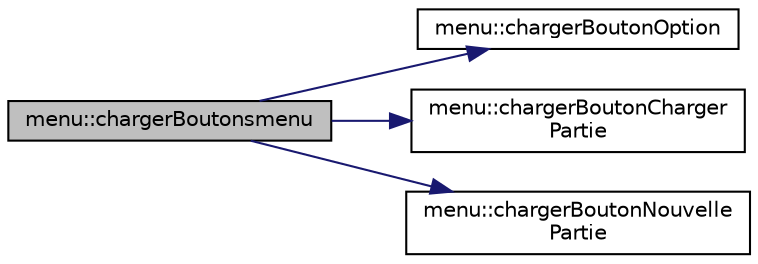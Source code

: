 digraph "menu::chargerBoutonsmenu"
{
  edge [fontname="Helvetica",fontsize="10",labelfontname="Helvetica",labelfontsize="10"];
  node [fontname="Helvetica",fontsize="10",shape=record];
  rankdir="LR";
  Node19 [label="menu::chargerBoutonsmenu",height=0.2,width=0.4,color="black", fillcolor="grey75", style="filled", fontcolor="black"];
  Node19 -> Node20 [color="midnightblue",fontsize="10",style="solid",fontname="Helvetica"];
  Node20 [label="menu::chargerBoutonOption",height=0.2,width=0.4,color="black", fillcolor="white", style="filled",URL="$classmenu.html#a7b9fc371fe13a2bf37e876d7635299c9",tooltip="creer un bouton BoutonOption "];
  Node19 -> Node21 [color="midnightblue",fontsize="10",style="solid",fontname="Helvetica"];
  Node21 [label="menu::chargerBoutonCharger\lPartie",height=0.2,width=0.4,color="black", fillcolor="white", style="filled",URL="$classmenu.html#ac5f982433431cf4a89d6b8abf6f9cc69",tooltip="creer un bouton BoutonChargerPartie "];
  Node19 -> Node22 [color="midnightblue",fontsize="10",style="solid",fontname="Helvetica"];
  Node22 [label="menu::chargerBoutonNouvelle\lPartie",height=0.2,width=0.4,color="black", fillcolor="white", style="filled",URL="$classmenu.html#ae677fc7873a22b0ed1de9f1f53e85d37",tooltip="creer un bouton BoutonNouvellePartie "];
}
